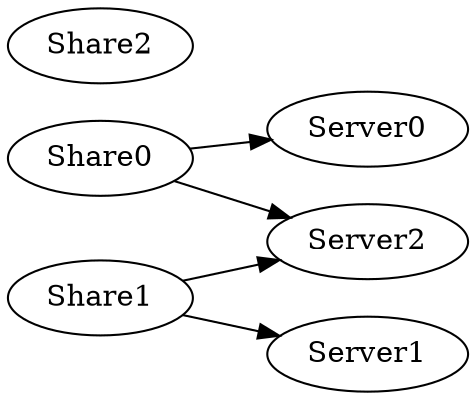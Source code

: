 digraph {
   rankdir = "LR";
   Share0 -> Server0, Server2;
   Share1 -> Server1, Server2;
#   Share2 -> Server0, Server1, Server2;

   { rank = same; Share0; Share1; Share2 }
   { rank = same; Server0; Server1; Server2 }
}
